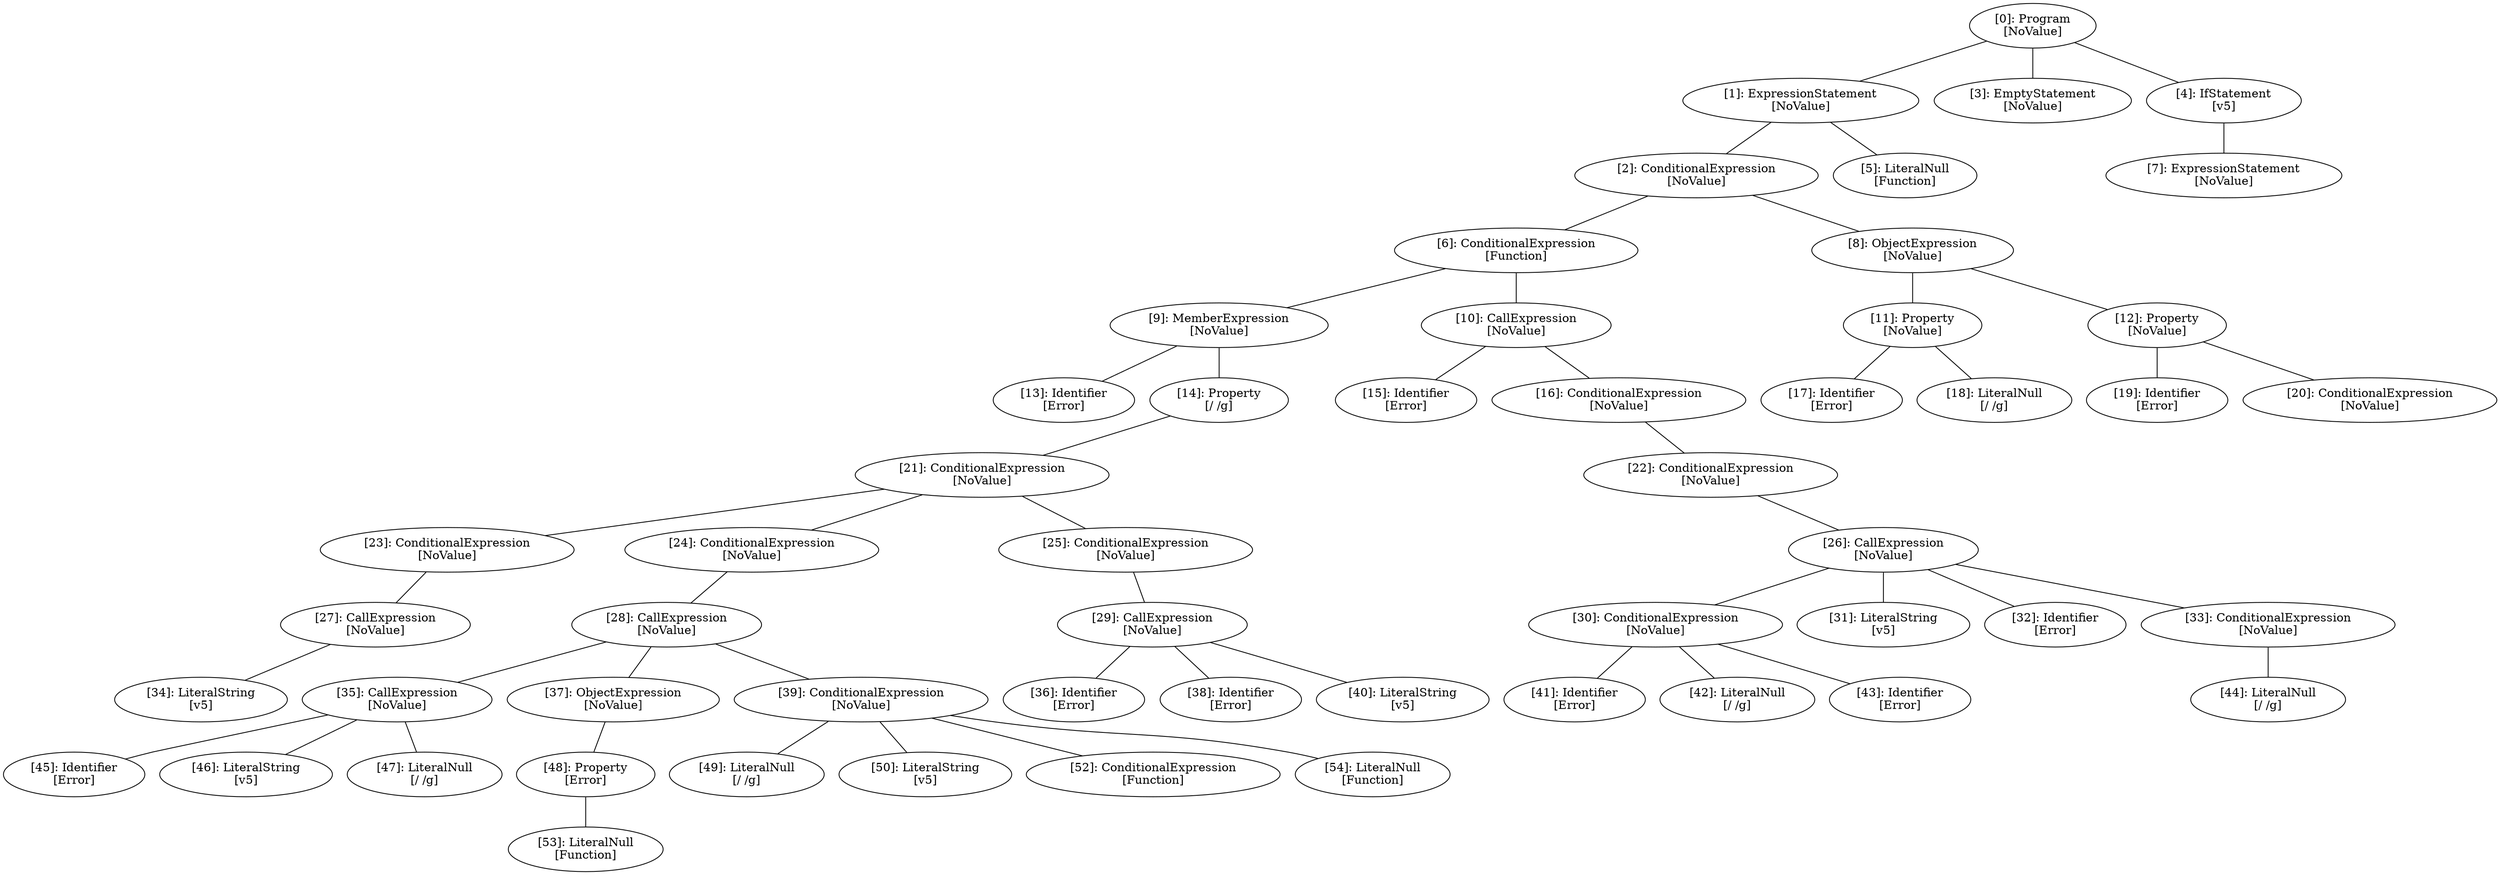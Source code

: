 // Result
graph {
	0 [label="[0]: Program
[NoValue]"]
	1 [label="[1]: ExpressionStatement
[NoValue]"]
	2 [label="[2]: ConditionalExpression
[NoValue]"]
	3 [label="[3]: EmptyStatement
[NoValue]"]
	4 [label="[4]: IfStatement
[v5]"]
	5 [label="[5]: LiteralNull
[Function]"]
	6 [label="[6]: ConditionalExpression
[Function]"]
	7 [label="[7]: ExpressionStatement
[NoValue]"]
	8 [label="[8]: ObjectExpression
[NoValue]"]
	9 [label="[9]: MemberExpression
[NoValue]"]
	10 [label="[10]: CallExpression
[NoValue]"]
	11 [label="[11]: Property
[NoValue]"]
	12 [label="[12]: Property
[NoValue]"]
	13 [label="[13]: Identifier
[Error]"]
	14 [label="[14]: Property
[/ /g]"]
	15 [label="[15]: Identifier
[Error]"]
	16 [label="[16]: ConditionalExpression
[NoValue]"]
	17 [label="[17]: Identifier
[Error]"]
	18 [label="[18]: LiteralNull
[/ /g]"]
	19 [label="[19]: Identifier
[Error]"]
	20 [label="[20]: ConditionalExpression
[NoValue]"]
	21 [label="[21]: ConditionalExpression
[NoValue]"]
	22 [label="[22]: ConditionalExpression
[NoValue]"]
	23 [label="[23]: ConditionalExpression
[NoValue]"]
	24 [label="[24]: ConditionalExpression
[NoValue]"]
	25 [label="[25]: ConditionalExpression
[NoValue]"]
	26 [label="[26]: CallExpression
[NoValue]"]
	27 [label="[27]: CallExpression
[NoValue]"]
	28 [label="[28]: CallExpression
[NoValue]"]
	29 [label="[29]: CallExpression
[NoValue]"]
	30 [label="[30]: ConditionalExpression
[NoValue]"]
	31 [label="[31]: LiteralString
[v5]"]
	32 [label="[32]: Identifier
[Error]"]
	33 [label="[33]: ConditionalExpression
[NoValue]"]
	34 [label="[34]: LiteralString
[v5]"]
	35 [label="[35]: CallExpression
[NoValue]"]
	36 [label="[36]: Identifier
[Error]"]
	37 [label="[37]: ObjectExpression
[NoValue]"]
	38 [label="[38]: Identifier
[Error]"]
	39 [label="[39]: ConditionalExpression
[NoValue]"]
	40 [label="[40]: LiteralString
[v5]"]
	41 [label="[41]: Identifier
[Error]"]
	42 [label="[42]: LiteralNull
[/ /g]"]
	43 [label="[43]: Identifier
[Error]"]
	44 [label="[44]: LiteralNull
[/ /g]"]
	45 [label="[45]: Identifier
[Error]"]
	46 [label="[46]: LiteralString
[v5]"]
	47 [label="[47]: LiteralNull
[/ /g]"]
	48 [label="[48]: Property
[Error]"]
	49 [label="[49]: LiteralNull
[/ /g]"]
	50 [label="[50]: LiteralString
[v5]"]
	52 [label="[52]: ConditionalExpression
[Function]"]
	53 [label="[53]: LiteralNull
[Function]"]
	54 [label="[54]: LiteralNull
[Function]"]
	0 -- 1
	0 -- 3
	0 -- 4
	1 -- 2
	1 -- 5
	2 -- 6
	2 -- 8
	4 -- 7
	6 -- 9
	6 -- 10
	8 -- 11
	8 -- 12
	9 -- 13
	9 -- 14
	10 -- 15
	10 -- 16
	11 -- 17
	11 -- 18
	12 -- 19
	12 -- 20
	14 -- 21
	16 -- 22
	21 -- 23
	21 -- 24
	21 -- 25
	22 -- 26
	23 -- 27
	24 -- 28
	25 -- 29
	26 -- 30
	26 -- 31
	26 -- 32
	26 -- 33
	27 -- 34
	28 -- 35
	28 -- 37
	28 -- 39
	29 -- 36
	29 -- 38
	29 -- 40
	30 -- 41
	30 -- 42
	30 -- 43
	33 -- 44
	35 -- 45
	35 -- 46
	35 -- 47
	37 -- 48
	39 -- 49
	39 -- 50
	39 -- 52
	39 -- 54
	48 -- 53
}
